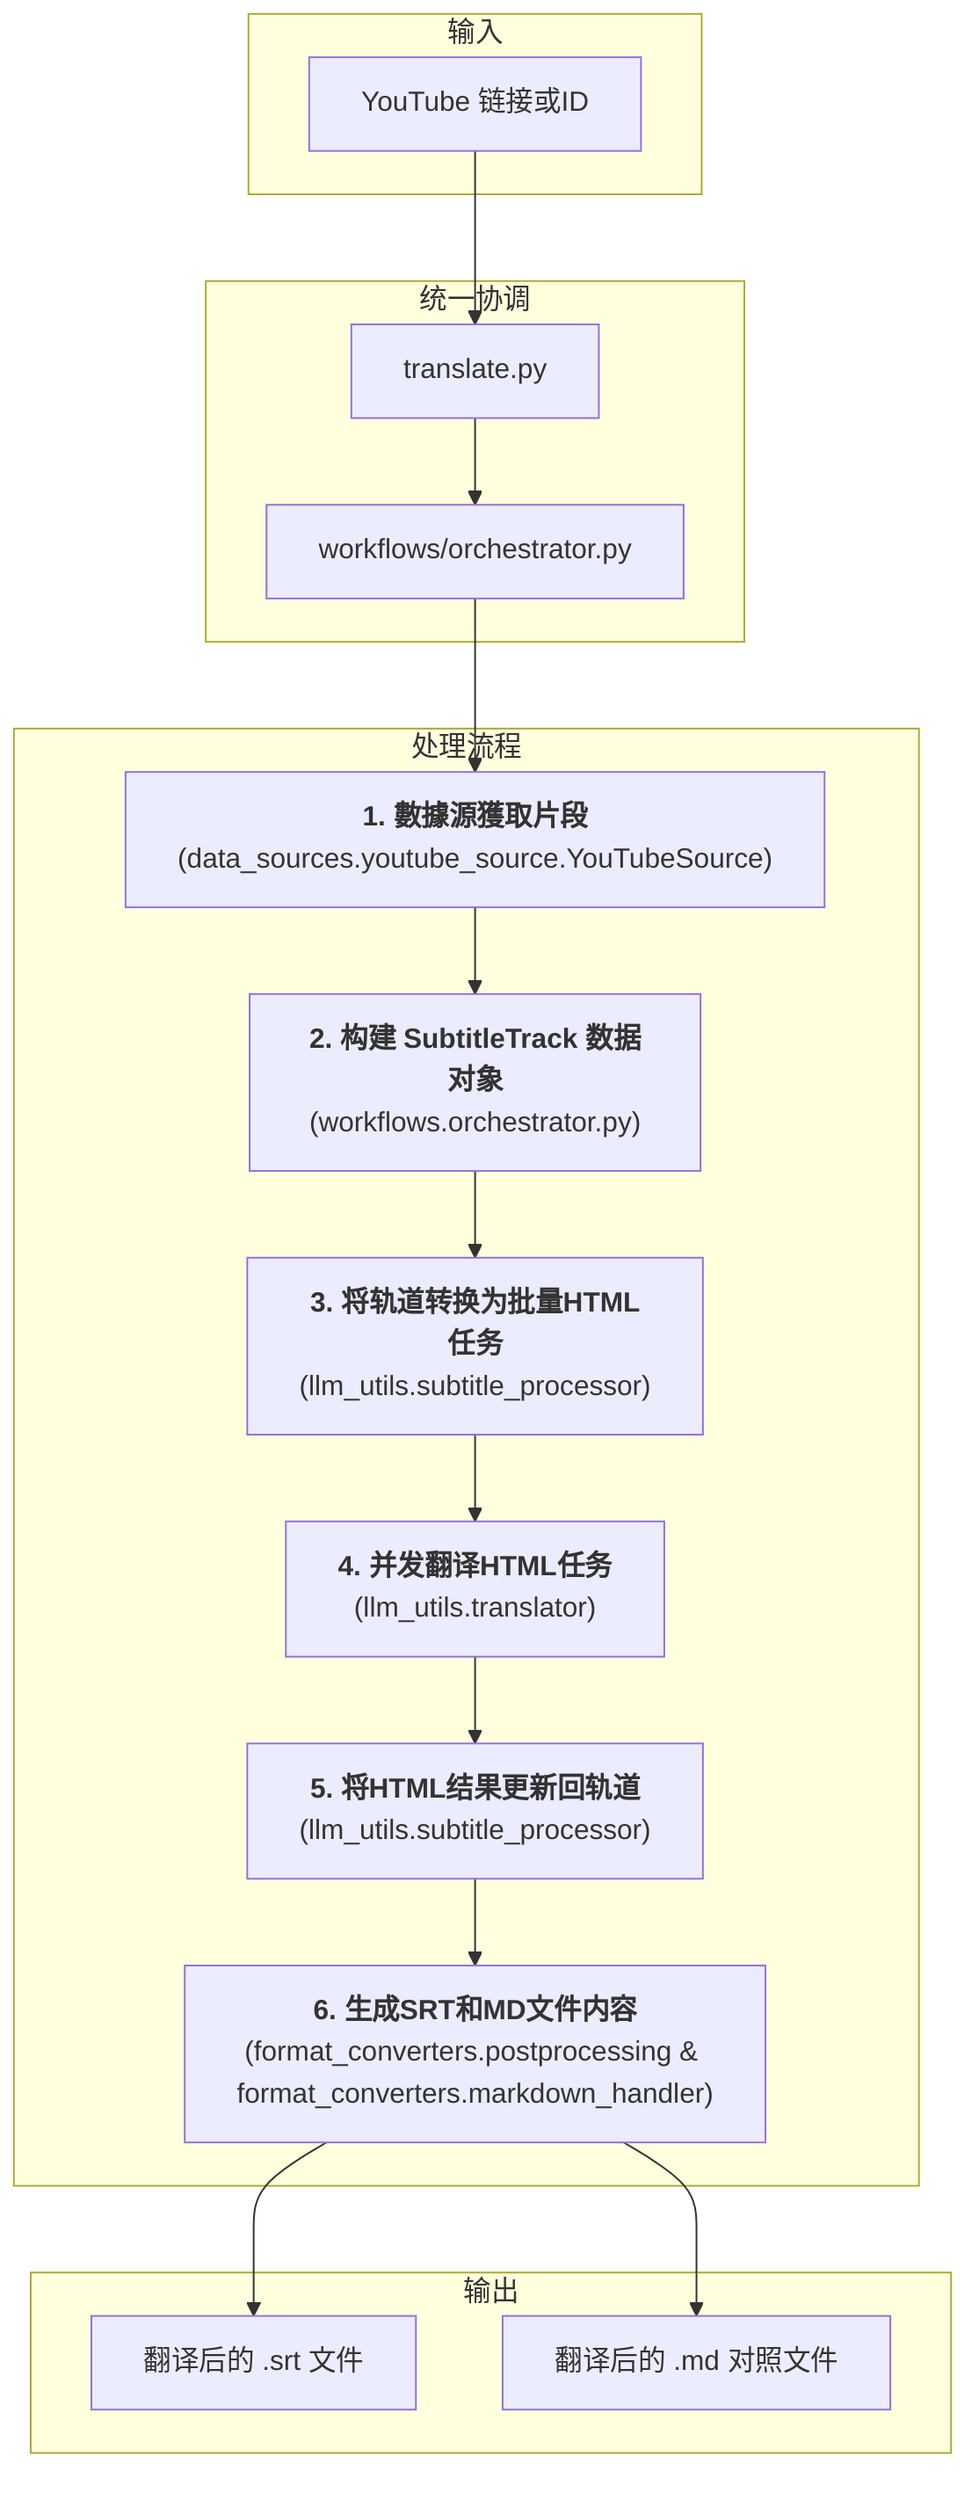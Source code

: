graph TD;
    subgraph Input [输入]
        A[YouTube 链接或ID]
    end

    subgraph Orchestration [统一协调]
        O1[translate.py]
        O2[workflows/orchestrator.py]
    end

    subgraph Processing [处理流程]
        B["<b>1. 數據源獲取片段</b><br>(data_sources.youtube_source.YouTubeSource)"]
        C["<b>2. 构建 SubtitleTrack 数据对象</b><br>(workflows.orchestrator.py)"]
        D["<b>3. 将轨道转换为批量HTML任务</b><br>(llm_utils.subtitle_processor)"]
        E["<b>4. 并发翻译HTML任务</b><br>(llm_utils.translator)"]
        F["<b>5. 将HTML结果更新回轨道</b><br>(llm_utils.subtitle_processor)"]
        G["<b>6. 生成SRT和MD文件内容</b><br>(format_converters.postprocessing & format_converters.markdown_handler)"]
    end

    subgraph Output [输出]
        H1[翻译后的 .srt 文件]
        H2[翻译后的 .md 对照文件]
    end

    A --> O1 --> O2 --> B --> C --> D --> E --> F --> G;
    G --> H1 & H2;